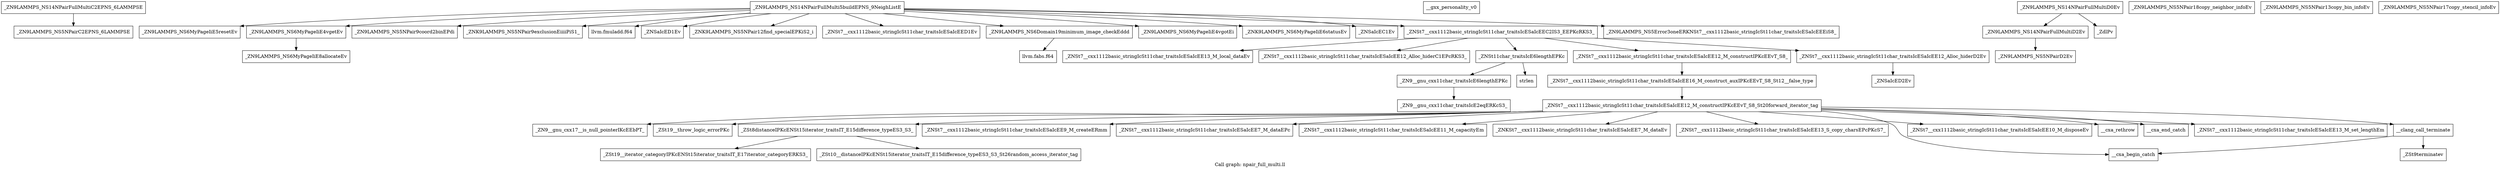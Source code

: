 digraph "Call graph: npair_full_multi.ll" {
	label="Call graph: npair_full_multi.ll";

	Node0x55cf931d3430 [shape=record,label="{_ZN9LAMMPS_NS14NPairFullMultiC2EPNS_6LAMMPSE}"];
	Node0x55cf931d3430 -> Node0x55cf931af2c0;
	Node0x55cf931af2c0 [shape=record,label="{_ZN9LAMMPS_NS5NPairC2EPNS_6LAMMPSE}"];
	Node0x55cf931aee40 [shape=record,label="{_ZN9LAMMPS_NS14NPairFullMulti5buildEPNS_9NeighListE}"];
	Node0x55cf931aee40 -> Node0x55cf931d3c10;
	Node0x55cf931aee40 -> Node0x55cf931d3710;
	Node0x55cf931aee40 -> Node0x55cf931d35c0;
	Node0x55cf931aee40 -> Node0x55cf931c9010;
	Node0x55cf931aee40 -> Node0x55cf931b28d0;
	Node0x55cf931aee40 -> Node0x55cf93190db0;
	Node0x55cf931aee40 -> Node0x55cf931db230;
	Node0x55cf931aee40 -> Node0x55cf93190430;
	Node0x55cf931aee40 -> Node0x55cf931db2b0;
	Node0x55cf931aee40 -> Node0x55cf9318c1a0;
	Node0x55cf931aee40 -> Node0x55cf93185ab0;
	Node0x55cf931aee40 -> Node0x55cf93185b60;
	Node0x55cf931aee40 -> Node0x55cf931a5c50;
	Node0x55cf931aee40 -> Node0x55cf931a5ae0;
	Node0x55cf931d3c10 [shape=record,label="{_ZN9LAMMPS_NS6MyPageIiE5resetEv}"];
	Node0x55cf93190430 [shape=record,label="{_ZNSt7__cxx1112basic_stringIcSt11char_traitsIcESaIcEED1Ev}"];
	Node0x55cf931d3710 [shape=record,label="{_ZN9LAMMPS_NS6MyPageIiE4vgetEv}"];
	Node0x55cf931d3710 -> Node0x55cf93197400;
	Node0x55cf931d35c0 [shape=record,label="{_ZN9LAMMPS_NS5NPair9coord2binEPdi}"];
	Node0x55cf931c9010 [shape=record,label="{_ZNK9LAMMPS_NS5NPair9exclusionEiiiiPiS1_}"];
	Node0x55cf931b28d0 [shape=record,label="{llvm.fmuladd.f64}"];
	Node0x55cf931db230 [shape=record,label="{_ZNK9LAMMPS_NS5NPair12find_specialEPKiS2_i}"];
	Node0x55cf931db2b0 [shape=record,label="{_ZN9LAMMPS_NS6Domain19minimum_image_checkEddd}"];
	Node0x55cf931db2b0 -> Node0x55cf931b1f80;
	Node0x55cf9318c1a0 [shape=record,label="{_ZN9LAMMPS_NS6MyPageIiE4vgotEi}"];
	Node0x55cf93185ab0 [shape=record,label="{_ZNK9LAMMPS_NS6MyPageIiE6statusEv}"];
	Node0x55cf931a5ae0 [shape=record,label="{_ZN9LAMMPS_NS5Error3oneERKNSt7__cxx1112basic_stringIcSt11char_traitsIcESaIcEEEiS8_}"];
	Node0x55cf93185b60 [shape=record,label="{_ZNSaIcEC1Ev}"];
	Node0x55cf931a5c50 [shape=record,label="{_ZNSt7__cxx1112basic_stringIcSt11char_traitsIcESaIcEEC2IS3_EEPKcRKS3_}"];
	Node0x55cf931a5c50 -> Node0x55cf931b1450;
	Node0x55cf931a5c50 -> Node0x55cf931b4a60;
	Node0x55cf931a5c50 -> Node0x55cf931b5080;
	Node0x55cf931a5c50 -> Node0x55cf931c1a40;
	Node0x55cf931a5c50 -> Node0x55cf931be840;
	Node0x55cf931bfba0 [shape=record,label="{__gxx_personality_v0}"];
	Node0x55cf93190db0 [shape=record,label="{_ZNSaIcED1Ev}"];
	Node0x55cf931c3480 [shape=record,label="{_ZN9LAMMPS_NS14NPairFullMultiD2Ev}"];
	Node0x55cf931c3480 -> Node0x55cf931aac80;
	Node0x55cf931c4fe0 [shape=record,label="{_ZN9LAMMPS_NS14NPairFullMultiD0Ev}"];
	Node0x55cf931c4fe0 -> Node0x55cf931c3480;
	Node0x55cf931c4fe0 -> Node0x55cf931c5b20;
	Node0x55cf931c6fb0 [shape=record,label="{_ZN9LAMMPS_NS5NPair18copy_neighbor_infoEv}"];
	Node0x55cf931c7270 [shape=record,label="{_ZN9LAMMPS_NS5NPair13copy_bin_infoEv}"];
	Node0x55cf931c9140 [shape=record,label="{_ZN9LAMMPS_NS5NPair17copy_stencil_infoEv}"];
	Node0x55cf931b1f80 [shape=record,label="{llvm.fabs.f64}"];
	Node0x55cf931aac80 [shape=record,label="{_ZN9LAMMPS_NS5NPairD2Ev}"];
	Node0x55cf931c5b20 [shape=record,label="{_ZdlPv}"];
	Node0x55cf93197400 [shape=record,label="{_ZN9LAMMPS_NS6MyPageIiE8allocateEv}"];
	Node0x55cf931b1450 [shape=record,label="{_ZNSt7__cxx1112basic_stringIcSt11char_traitsIcESaIcEE13_M_local_dataEv}"];
	Node0x55cf931b4a60 [shape=record,label="{_ZNSt7__cxx1112basic_stringIcSt11char_traitsIcESaIcEE12_Alloc_hiderC1EPcRKS3_}"];
	Node0x55cf931c1a40 [shape=record,label="{_ZNSt7__cxx1112basic_stringIcSt11char_traitsIcESaIcEE12_M_constructIPKcEEvT_S8_}"];
	Node0x55cf931c1a40 -> Node0x55cf931cb2f0;
	Node0x55cf931b5080 [shape=record,label="{_ZNSt11char_traitsIcE6lengthEPKc}"];
	Node0x55cf931b5080 -> Node0x55cf931cfba0;
	Node0x55cf931b5080 -> Node0x55cf931cd2a0;
	Node0x55cf931be840 [shape=record,label="{_ZNSt7__cxx1112basic_stringIcSt11char_traitsIcESaIcEE12_Alloc_hiderD2Ev}"];
	Node0x55cf931be840 -> Node0x55cf93185430;
	Node0x55cf931cb2f0 [shape=record,label="{_ZNSt7__cxx1112basic_stringIcSt11char_traitsIcESaIcEE16_M_construct_auxIPKcEEvT_S8_St12__false_type}"];
	Node0x55cf931cb2f0 -> Node0x55cf93185830;
	Node0x55cf93185830 [shape=record,label="{_ZNSt7__cxx1112basic_stringIcSt11char_traitsIcESaIcEE12_M_constructIPKcEEvT_S8_St20forward_iterator_tag}"];
	Node0x55cf93185830 -> Node0x55cf931c51c0;
	Node0x55cf93185830 -> Node0x55cf931c52f0;
	Node0x55cf93185830 -> Node0x55cf931cc410;
	Node0x55cf93185830 -> Node0x55cf931c54a0;
	Node0x55cf93185830 -> Node0x55cf931cd9a0;
	Node0x55cf93185830 -> Node0x55cf931aafc0;
	Node0x55cf93185830 -> Node0x55cf931ce130;
	Node0x55cf93185830 -> Node0x55cf931cdbf0;
	Node0x55cf93185830 -> Node0x55cf931cedf0;
	Node0x55cf93185830 -> Node0x55cf931d3180;
	Node0x55cf93185830 -> Node0x55cf93141330;
	Node0x55cf93185830 -> Node0x55cf931d2a20;
	Node0x55cf93185830 -> Node0x55cf931c5c40;
	Node0x55cf93185830 -> Node0x55cf93187a00;
	Node0x55cf931c51c0 [shape=record,label="{_ZN9__gnu_cxx17__is_null_pointerIKcEEbPT_}"];
	Node0x55cf931c52f0 [shape=record,label="{_ZSt19__throw_logic_errorPKc}"];
	Node0x55cf931cc410 [shape=record,label="{_ZSt8distanceIPKcENSt15iterator_traitsIT_E15difference_typeES3_S3_}"];
	Node0x55cf931cc410 -> Node0x55cf931b0ab0;
	Node0x55cf931cc410 -> Node0x55cf931cc770;
	Node0x55cf931cd9a0 [shape=record,label="{_ZNSt7__cxx1112basic_stringIcSt11char_traitsIcESaIcEE7_M_dataEPc}"];
	Node0x55cf931c54a0 [shape=record,label="{_ZNSt7__cxx1112basic_stringIcSt11char_traitsIcESaIcEE9_M_createERmm}"];
	Node0x55cf931aafc0 [shape=record,label="{_ZNSt7__cxx1112basic_stringIcSt11char_traitsIcESaIcEE11_M_capacityEm}"];
	Node0x55cf931cdbf0 [shape=record,label="{_ZNSt7__cxx1112basic_stringIcSt11char_traitsIcESaIcEE13_S_copy_charsEPcPKcS7_}"];
	Node0x55cf931ce130 [shape=record,label="{_ZNKSt7__cxx1112basic_stringIcSt11char_traitsIcESaIcEE7_M_dataEv}"];
	Node0x55cf931cedf0 [shape=record,label="{__cxa_begin_catch}"];
	Node0x55cf931d3180 [shape=record,label="{_ZNSt7__cxx1112basic_stringIcSt11char_traitsIcESaIcEE10_M_disposeEv}"];
	Node0x55cf93141330 [shape=record,label="{__cxa_rethrow}"];
	Node0x55cf931d2a20 [shape=record,label="{__cxa_end_catch}"];
	Node0x55cf93187a00 [shape=record,label="{__clang_call_terminate}"];
	Node0x55cf93187a00 -> Node0x55cf931cedf0;
	Node0x55cf93187a00 -> Node0x55cf931cb930;
	Node0x55cf931cb930 [shape=record,label="{_ZSt9terminatev}"];
	Node0x55cf931c5c40 [shape=record,label="{_ZNSt7__cxx1112basic_stringIcSt11char_traitsIcESaIcEE13_M_set_lengthEm}"];
	Node0x55cf931cc770 [shape=record,label="{_ZSt10__distanceIPKcENSt15iterator_traitsIT_E15difference_typeES3_S3_St26random_access_iterator_tag}"];
	Node0x55cf931b0ab0 [shape=record,label="{_ZSt19__iterator_categoryIPKcENSt15iterator_traitsIT_E17iterator_categoryERKS3_}"];
	Node0x55cf931cfba0 [shape=record,label="{_ZN9__gnu_cxx11char_traitsIcE6lengthEPKc}"];
	Node0x55cf931cfba0 -> Node0x55cf931b0d10;
	Node0x55cf931cd2a0 [shape=record,label="{strlen}"];
	Node0x55cf931b0d10 [shape=record,label="{_ZN9__gnu_cxx11char_traitsIcE2eqERKcS3_}"];
	Node0x55cf93185430 [shape=record,label="{_ZNSaIcED2Ev}"];
}
